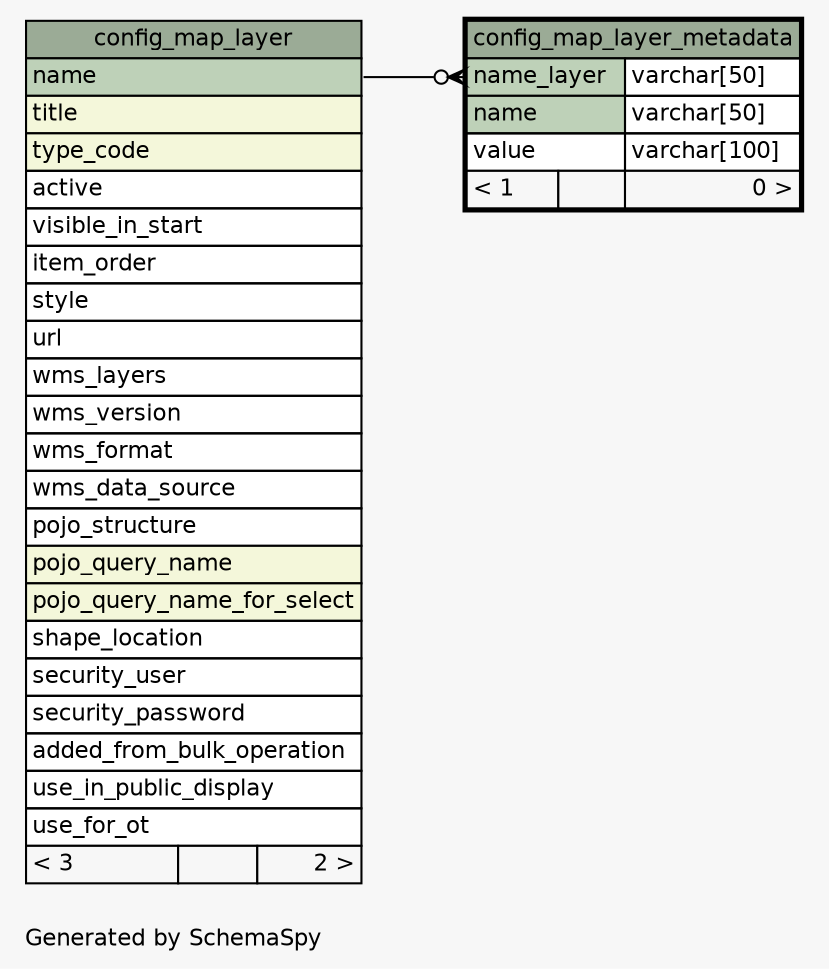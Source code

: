 // dot 2.36.0 on Windows 7 6.1
// SchemaSpy rev 590
digraph "oneDegreeRelationshipsDiagram" {
  graph [
    rankdir="RL"
    bgcolor="#f7f7f7"
    label="\nGenerated by SchemaSpy"
    labeljust="l"
    nodesep="0.18"
    ranksep="0.46"
    fontname="Helvetica"
    fontsize="11"
  ];
  node [
    fontname="Helvetica"
    fontsize="11"
    shape="plaintext"
  ];
  edge [
    arrowsize="0.8"
  ];
  "config_map_layer_metadata":"name_layer":w -> "config_map_layer":"name":e [arrowhead=none dir=back arrowtail=crowodot];
  "config_map_layer" [
    label=<
    <TABLE BORDER="0" CELLBORDER="1" CELLSPACING="0" BGCOLOR="#ffffff">
      <TR><TD COLSPAN="3" BGCOLOR="#9bab96" ALIGN="CENTER">config_map_layer</TD></TR>
      <TR><TD PORT="name" COLSPAN="3" BGCOLOR="#bed1b8" ALIGN="LEFT">name</TD></TR>
      <TR><TD PORT="title" COLSPAN="3" BGCOLOR="#f4f7da" ALIGN="LEFT">title</TD></TR>
      <TR><TD PORT="type_code" COLSPAN="3" BGCOLOR="#f4f7da" ALIGN="LEFT">type_code</TD></TR>
      <TR><TD PORT="active" COLSPAN="3" ALIGN="LEFT">active</TD></TR>
      <TR><TD PORT="visible_in_start" COLSPAN="3" ALIGN="LEFT">visible_in_start</TD></TR>
      <TR><TD PORT="item_order" COLSPAN="3" ALIGN="LEFT">item_order</TD></TR>
      <TR><TD PORT="style" COLSPAN="3" ALIGN="LEFT">style</TD></TR>
      <TR><TD PORT="url" COLSPAN="3" ALIGN="LEFT">url</TD></TR>
      <TR><TD PORT="wms_layers" COLSPAN="3" ALIGN="LEFT">wms_layers</TD></TR>
      <TR><TD PORT="wms_version" COLSPAN="3" ALIGN="LEFT">wms_version</TD></TR>
      <TR><TD PORT="wms_format" COLSPAN="3" ALIGN="LEFT">wms_format</TD></TR>
      <TR><TD PORT="wms_data_source" COLSPAN="3" ALIGN="LEFT">wms_data_source</TD></TR>
      <TR><TD PORT="pojo_structure" COLSPAN="3" ALIGN="LEFT">pojo_structure</TD></TR>
      <TR><TD PORT="pojo_query_name" COLSPAN="3" BGCOLOR="#f4f7da" ALIGN="LEFT">pojo_query_name</TD></TR>
      <TR><TD PORT="pojo_query_name_for_select" COLSPAN="3" BGCOLOR="#f4f7da" ALIGN="LEFT">pojo_query_name_for_select</TD></TR>
      <TR><TD PORT="shape_location" COLSPAN="3" ALIGN="LEFT">shape_location</TD></TR>
      <TR><TD PORT="security_user" COLSPAN="3" ALIGN="LEFT">security_user</TD></TR>
      <TR><TD PORT="security_password" COLSPAN="3" ALIGN="LEFT">security_password</TD></TR>
      <TR><TD PORT="added_from_bulk_operation" COLSPAN="3" ALIGN="LEFT">added_from_bulk_operation</TD></TR>
      <TR><TD PORT="use_in_public_display" COLSPAN="3" ALIGN="LEFT">use_in_public_display</TD></TR>
      <TR><TD PORT="use_for_ot" COLSPAN="3" ALIGN="LEFT">use_for_ot</TD></TR>
      <TR><TD ALIGN="LEFT" BGCOLOR="#f7f7f7">&lt; 3</TD><TD ALIGN="RIGHT" BGCOLOR="#f7f7f7">  </TD><TD ALIGN="RIGHT" BGCOLOR="#f7f7f7">2 &gt;</TD></TR>
    </TABLE>>
    URL="config_map_layer.html"
    tooltip="config_map_layer"
  ];
  "config_map_layer_metadata" [
    label=<
    <TABLE BORDER="2" CELLBORDER="1" CELLSPACING="0" BGCOLOR="#ffffff">
      <TR><TD COLSPAN="3" BGCOLOR="#9bab96" ALIGN="CENTER">config_map_layer_metadata</TD></TR>
      <TR><TD PORT="name_layer" COLSPAN="2" BGCOLOR="#bed1b8" ALIGN="LEFT">name_layer</TD><TD PORT="name_layer.type" ALIGN="LEFT">varchar[50]</TD></TR>
      <TR><TD PORT="name" COLSPAN="2" BGCOLOR="#bed1b8" ALIGN="LEFT">name</TD><TD PORT="name.type" ALIGN="LEFT">varchar[50]</TD></TR>
      <TR><TD PORT="value" COLSPAN="2" ALIGN="LEFT">value</TD><TD PORT="value.type" ALIGN="LEFT">varchar[100]</TD></TR>
      <TR><TD ALIGN="LEFT" BGCOLOR="#f7f7f7">&lt; 1</TD><TD ALIGN="RIGHT" BGCOLOR="#f7f7f7">  </TD><TD ALIGN="RIGHT" BGCOLOR="#f7f7f7">0 &gt;</TD></TR>
    </TABLE>>
    URL="config_map_layer_metadata.html"
    tooltip="config_map_layer_metadata"
  ];
}
